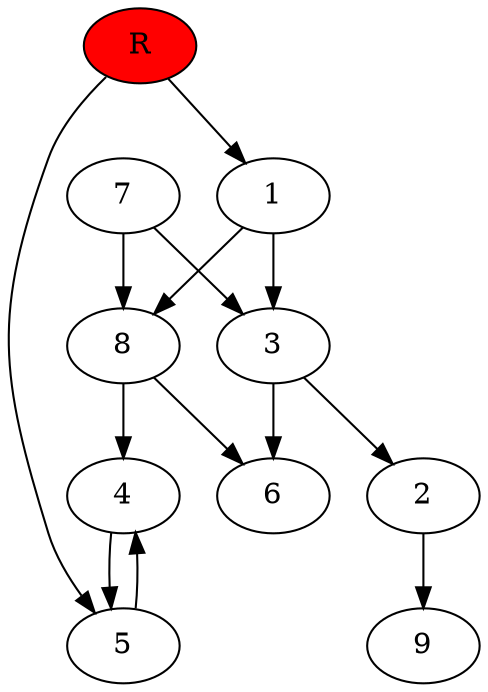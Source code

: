digraph prb8230 {
	1
	2
	3
	4
	5
	6
	7
	8
	R [fillcolor="#ff0000" style=filled]
	1 -> 3
	1 -> 8
	2 -> 9
	3 -> 2
	3 -> 6
	4 -> 5
	5 -> 4
	7 -> 3
	7 -> 8
	8 -> 4
	8 -> 6
	R -> 1
	R -> 5
}
